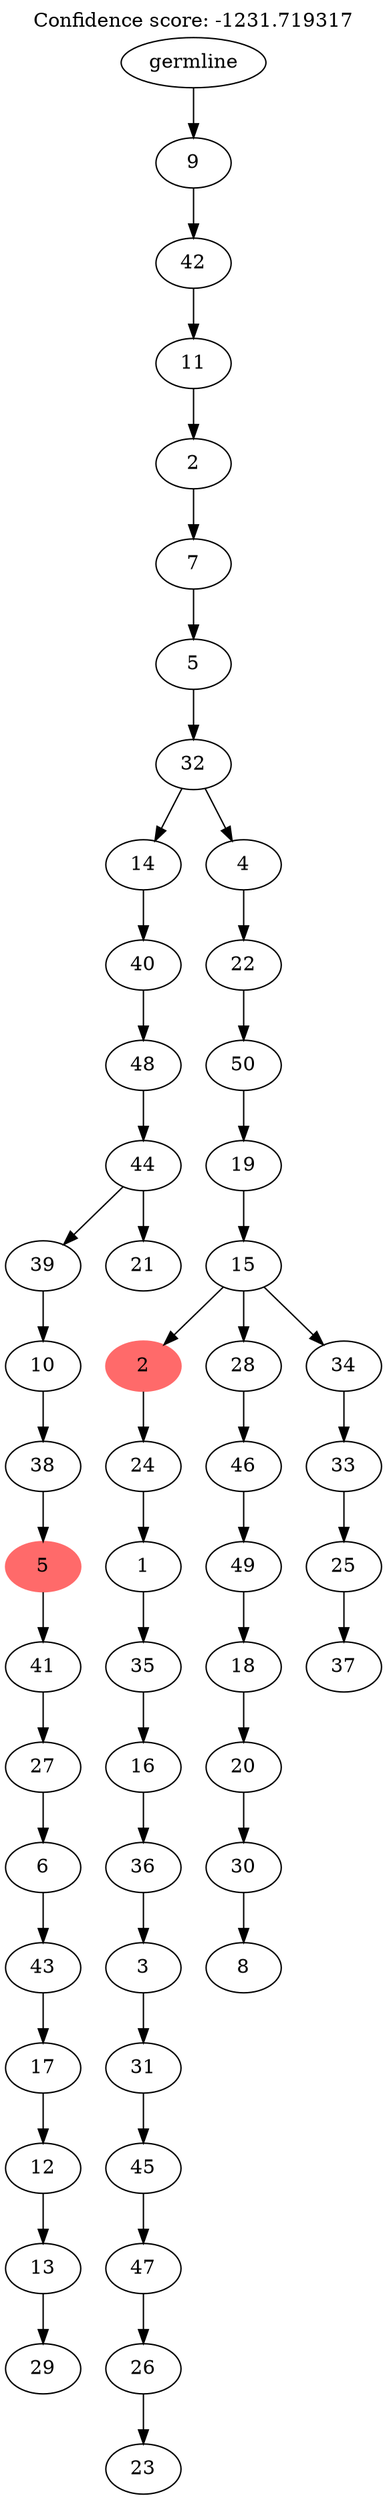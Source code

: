 digraph g {
	"50" -> "51";
	"51" [label="29"];
	"49" -> "50";
	"50" [label="13"];
	"48" -> "49";
	"49" [label="12"];
	"47" -> "48";
	"48" [label="17"];
	"46" -> "47";
	"47" [label="43"];
	"45" -> "46";
	"46" [label="6"];
	"44" -> "45";
	"45" [label="27"];
	"43" -> "44";
	"44" [label="41"];
	"42" -> "43";
	"43" [color=indianred1, style=filled, label="5"];
	"41" -> "42";
	"42" [label="38"];
	"40" -> "41";
	"41" [label="10"];
	"39" -> "40";
	"40" [label="39"];
	"39" -> "52";
	"52" [label="21"];
	"38" -> "39";
	"39" [label="44"];
	"37" -> "38";
	"38" [label="48"];
	"36" -> "37";
	"37" [label="40"];
	"34" -> "35";
	"35" [label="23"];
	"33" -> "34";
	"34" [label="26"];
	"32" -> "33";
	"33" [label="47"];
	"31" -> "32";
	"32" [label="45"];
	"30" -> "31";
	"31" [label="31"];
	"29" -> "30";
	"30" [label="3"];
	"28" -> "29";
	"29" [label="36"];
	"27" -> "28";
	"28" [label="16"];
	"26" -> "27";
	"27" [label="35"];
	"25" -> "26";
	"26" [label="1"];
	"24" -> "25";
	"25" [label="24"];
	"22" -> "23";
	"23" [label="8"];
	"21" -> "22";
	"22" [label="30"];
	"20" -> "21";
	"21" [label="20"];
	"19" -> "20";
	"20" [label="18"];
	"18" -> "19";
	"19" [label="49"];
	"17" -> "18";
	"18" [label="46"];
	"15" -> "16";
	"16" [label="37"];
	"14" -> "15";
	"15" [label="25"];
	"13" -> "14";
	"14" [label="33"];
	"12" -> "13";
	"13" [label="34"];
	"12" -> "17";
	"17" [label="28"];
	"12" -> "24";
	"24" [color=indianred1, style=filled, label="2"];
	"11" -> "12";
	"12" [label="15"];
	"10" -> "11";
	"11" [label="19"];
	"9" -> "10";
	"10" [label="50"];
	"8" -> "9";
	"9" [label="22"];
	"7" -> "8";
	"8" [label="4"];
	"7" -> "36";
	"36" [label="14"];
	"6" -> "7";
	"7" [label="32"];
	"5" -> "6";
	"6" [label="5"];
	"4" -> "5";
	"5" [label="7"];
	"3" -> "4";
	"4" [label="2"];
	"2" -> "3";
	"3" [label="11"];
	"1" -> "2";
	"2" [label="42"];
	"0" -> "1";
	"1" [label="9"];
	"0" [label="germline"];
	labelloc="t";
	label="Confidence score: -1231.719317";
}
